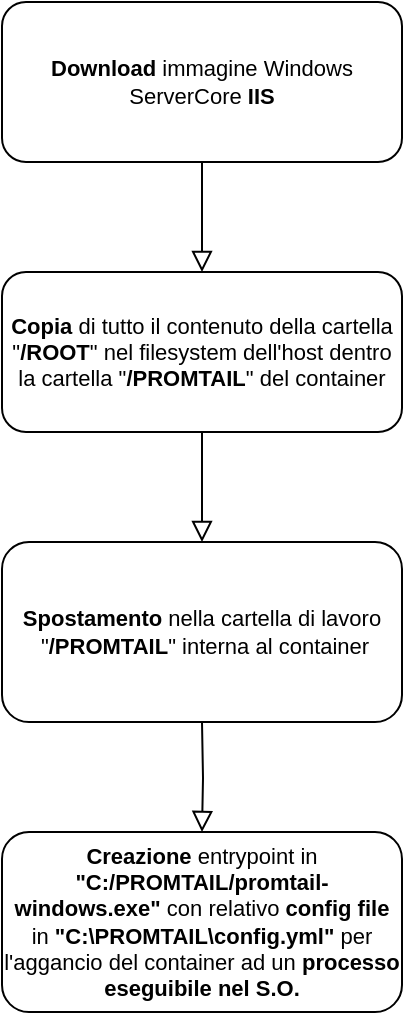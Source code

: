 <mxfile version="15.5.0" type="device"><diagram id="uLQ0_KZJ2oPRqOJtTM78" name="Page-1"><mxGraphModel dx="946" dy="637" grid="1" gridSize="10" guides="1" tooltips="1" connect="1" arrows="1" fold="1" page="1" pageScale="1" pageWidth="827" pageHeight="1169" math="0" shadow="0"><root><mxCell id="0"/><mxCell id="1" parent="0"/><mxCell id="ZLcgcA3Dk6t6lU-D_-0n-1" value="" style="rounded=0;html=1;jettySize=auto;orthogonalLoop=1;fontSize=11;endArrow=block;endFill=0;endSize=8;strokeWidth=1;shadow=0;labelBackgroundColor=none;edgeStyle=orthogonalEdgeStyle;entryX=0.5;entryY=0;entryDx=0;entryDy=0;exitX=0.5;exitY=1;exitDx=0;exitDy=0;" edge="1" parent="1" source="ZLcgcA3Dk6t6lU-D_-0n-5" target="ZLcgcA3Dk6t6lU-D_-0n-6"><mxGeometry relative="1" as="geometry"><mxPoint x="300" y="120" as="sourcePoint"/><mxPoint x="300" y="170" as="targetPoint"/></mxGeometry></mxCell><mxCell id="ZLcgcA3Dk6t6lU-D_-0n-2" value="" style="rounded=0;html=1;jettySize=auto;orthogonalLoop=1;fontSize=11;endArrow=block;endFill=0;endSize=8;strokeWidth=1;shadow=0;labelBackgroundColor=none;edgeStyle=orthogonalEdgeStyle;entryX=0.5;entryY=0;entryDx=0;entryDy=0;exitX=0.5;exitY=1;exitDx=0;exitDy=0;" edge="1" parent="1" source="ZLcgcA3Dk6t6lU-D_-0n-6" target="ZLcgcA3Dk6t6lU-D_-0n-7"><mxGeometry relative="1" as="geometry"><mxPoint x="300" y="260" as="sourcePoint"/><mxPoint x="300" y="310" as="targetPoint"/></mxGeometry></mxCell><mxCell id="ZLcgcA3Dk6t6lU-D_-0n-3" value="" style="rounded=0;html=1;jettySize=auto;orthogonalLoop=1;fontSize=11;endArrow=block;endFill=0;endSize=8;strokeWidth=1;shadow=0;labelBackgroundColor=none;edgeStyle=orthogonalEdgeStyle;entryX=0.5;entryY=0;entryDx=0;entryDy=0;" edge="1" parent="1" target="ZLcgcA3Dk6t6lU-D_-0n-4"><mxGeometry relative="1" as="geometry"><mxPoint x="300" y="400" as="sourcePoint"/><mxPoint x="300" y="450" as="targetPoint"/></mxGeometry></mxCell><mxCell id="ZLcgcA3Dk6t6lU-D_-0n-4" value="&lt;b&gt;Creazione &lt;/b&gt;entrypoint in &lt;br&gt;&lt;b&gt;&quot;C:/PROMTAIL/promtail-windows.exe&quot;&lt;/b&gt; con relativo&lt;b&gt; config file &lt;/b&gt;in&lt;b&gt; &quot;C:\PROMTAIL\config.yml&quot;&amp;nbsp;&lt;/b&gt;per l'aggancio del container ad un&lt;b&gt; processo eseguibile nel S.O.&lt;/b&gt;" style="rounded=1;whiteSpace=wrap;html=1;fontSize=11;glass=0;strokeWidth=1;shadow=0;" vertex="1" parent="1"><mxGeometry x="200" y="455" width="200" height="90" as="geometry"/></mxCell><mxCell id="ZLcgcA3Dk6t6lU-D_-0n-5" value="&lt;b&gt;Download&lt;/b&gt; immagine Windows ServerCore &lt;b&gt;IIS&lt;/b&gt;" style="rounded=1;whiteSpace=wrap;html=1;fontSize=11;glass=0;strokeWidth=1;shadow=0;" vertex="1" parent="1"><mxGeometry x="200" y="40" width="200" height="80" as="geometry"/></mxCell><mxCell id="ZLcgcA3Dk6t6lU-D_-0n-6" value="&lt;b&gt;Copia&lt;/b&gt; di tutto il contenuto della cartella &quot;&lt;b&gt;/ROOT&lt;/b&gt;&quot; nel filesystem dell'host dentro la cartella &quot;&lt;b&gt;/PROMTAIL&lt;/b&gt;&quot; del container" style="rounded=1;whiteSpace=wrap;html=1;fontSize=11;glass=0;strokeWidth=1;shadow=0;" vertex="1" parent="1"><mxGeometry x="200" y="175" width="200" height="80" as="geometry"/></mxCell><mxCell id="ZLcgcA3Dk6t6lU-D_-0n-7" value="&lt;b&gt;Spostamento&lt;/b&gt; nella cartella di lavoro &amp;nbsp;&quot;&lt;b&gt;/PROMTAIL&lt;/b&gt;&quot; interna al container" style="rounded=1;whiteSpace=wrap;html=1;fontSize=11;glass=0;strokeWidth=1;shadow=0;" vertex="1" parent="1"><mxGeometry x="200" y="310" width="200" height="90" as="geometry"/></mxCell></root></mxGraphModel></diagram></mxfile>